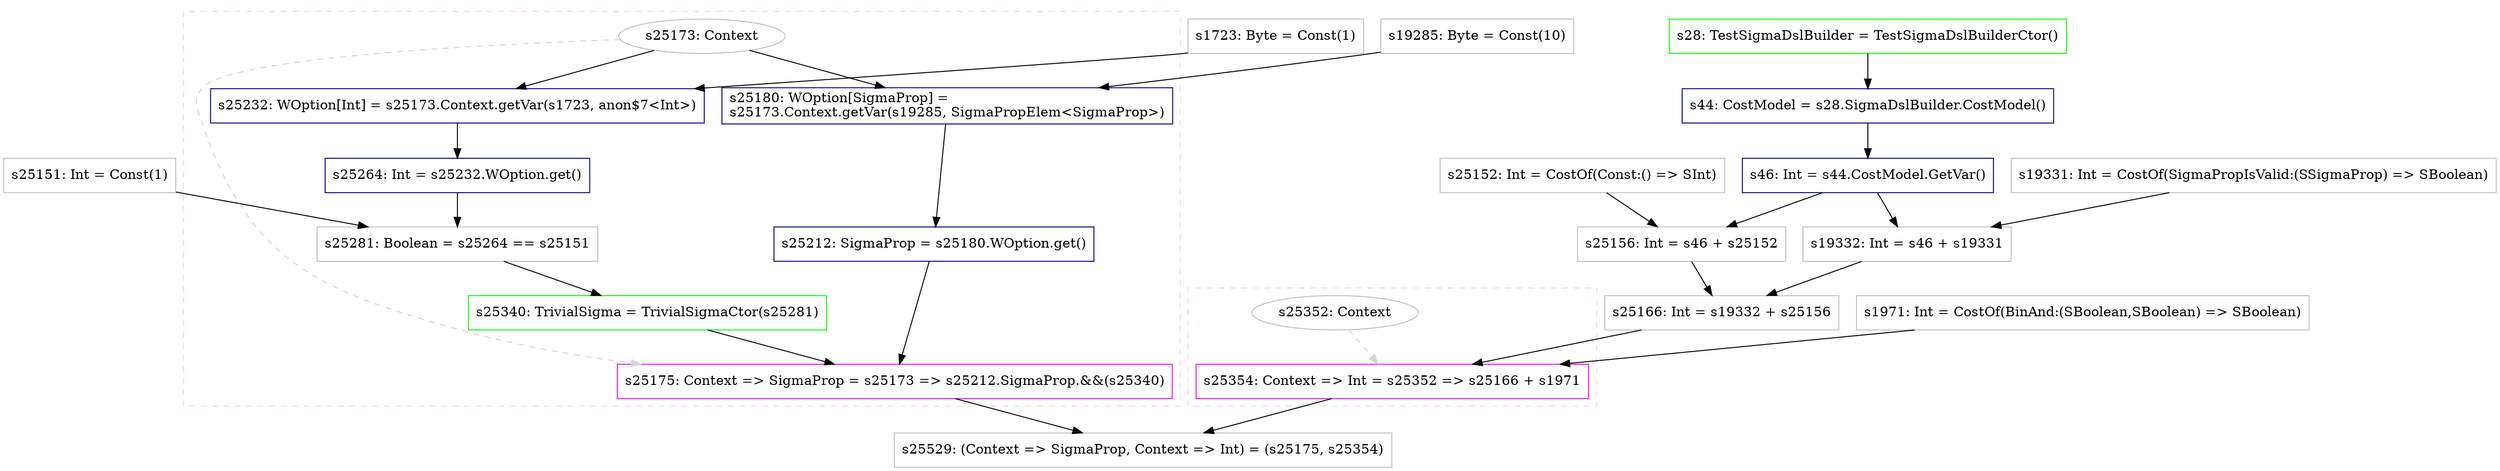 digraph "Prop5" {
concentrate=true
node [style=filled, fillcolor=orangered]

"s25151" [
label="s25151: Int = Const(1)"
shape=box, color=gray, tooltip="s25151:Int", style=filled, fillcolor=white
]
"s1723" [
label="s1723: Byte = Const(1)"
shape=box, color=gray, tooltip="s1723:Byte", style=filled, fillcolor=white
]
"s19285" [
label="s19285: Byte = Const(10)"
shape=box, color=gray, tooltip="s19285:Byte", style=filled, fillcolor=white
]
subgraph cluster_s25175 {
style=dashed; color="#FFCCFF"
"s25173" [
label="s25173: Context"
shape=oval, color=gray, tooltip="s25173:Context", style=filled, fillcolor=white
]
"s25175" [
label="s25175: Context => SigmaProp = s25173 => s25212.SigmaProp.&&(s25340)"
shape=box, color=magenta, tooltip="s25175:Context => SigmaProp", style=filled, fillcolor=white
]
{rank=source; s25173}
"s25180" [
label="s25180: WOption[SigmaProp] =\ls25173.Context.getVar(s19285, SigmaPropElem<SigmaProp>)\l"
shape=box, color=darkblue, tooltip="s25180:WOption[SigmaProp]", style=filled, fillcolor=white
]
"s25212" [
label="s25212: SigmaProp = s25180.WOption.get()"
shape=box, color=darkblue, tooltip="s25212:SigmaProp", style=filled, fillcolor=white
]
"s25232" [
label="s25232: WOption[Int] = s25173.Context.getVar(s1723, anon$7<Int>)"
shape=box, color=darkblue, tooltip="s25232:WOption[Int]", style=filled, fillcolor=white
]
"s25264" [
label="s25264: Int = s25232.WOption.get()"
shape=box, color=darkblue, tooltip="s25264:Int", style=filled, fillcolor=white
]
"s25281" [
label="s25281: Boolean = s25264 == s25151"
shape=box, color=gray, tooltip="s25281:Boolean", style=filled, fillcolor=white
]
"s25340" [
label="s25340: TrivialSigma = TrivialSigmaCtor(s25281)"
shape=box, color=green, tooltip="s25340:TrivialSigma", style=filled, fillcolor=white
]
{rank=sink; s25175}
}
"s28" [
label="s28: TestSigmaDslBuilder = TestSigmaDslBuilderCtor()"
shape=box, color=green, tooltip="s28:TestSigmaDslBuilder", style=filled, fillcolor=white
]
"s44" [
label="s44: CostModel = s28.SigmaDslBuilder.CostModel()"
shape=box, color=darkblue, tooltip="s44:CostModel", style=filled, fillcolor=white
]
"s46" [
label="s46: Int = s44.CostModel.GetVar()"
shape=box, color=darkblue, tooltip="s46:Int", style=filled, fillcolor=white
]
"s19331" [
label="s19331: Int = CostOf(SigmaPropIsValid:(SSigmaProp) => SBoolean)"
shape=box, color=gray, tooltip="s19331:Int", style=filled, fillcolor=white
]
"s19332" [
label="s19332: Int = s46 + s19331"
shape=box, color=gray, tooltip="s19332:Int", style=filled, fillcolor=white
]
"s25152" [
label="s25152: Int = CostOf(Const:() => SInt)"
shape=box, color=gray, tooltip="s25152:Int", style=filled, fillcolor=white
]
"s25156" [
label="s25156: Int = s46 + s25152"
shape=box, color=gray, tooltip="s25156:Int", style=filled, fillcolor=white
]
"s25166" [
label="s25166: Int = s19332 + s25156"
shape=box, color=gray, tooltip="s25166:Int", style=filled, fillcolor=white
]
"s1971" [
label="s1971: Int = CostOf(BinAnd:(SBoolean,SBoolean) => SBoolean)"
shape=box, color=gray, tooltip="s1971:Int", style=filled, fillcolor=white
]
subgraph cluster_s25354 {
style=dashed; color="#FFCCFF"
"s25352" [
label="s25352: Context"
shape=oval, color=gray, tooltip="s25352:Context", style=filled, fillcolor=white
]
"s25354" [
label="s25354: Context => Int = s25352 => s25166 + s1971"
shape=box, color=magenta, tooltip="s25354:Context => Int", style=filled, fillcolor=white
]
{rank=source; s25352}
{rank=sink; s25354}
}
"s25529" [
label="s25529: (Context => SigmaProp, Context => Int) = (s25175, s25354)"
shape=box, color=gray, tooltip="s25529:(Context => SigmaProp, Context => Int)", style=filled, fillcolor=white
]
"s44" -> "s46" [style=solid]
"s46" -> "s25156" [style=solid]
"s25152" -> "s25156" [style=solid]
"s25180" -> "s25212" [style=solid]
"s25232" -> "s25264" [style=solid]
"s25173" -> "s25232" [style=solid]
"s1723" -> "s25232" [style=solid]
"s25264" -> "s25281" [style=solid]
"s25151" -> "s25281" [style=solid]
"s25173" -> "s25175" [style=dashed, color=lightgray, weight=0]
"s25212" -> "s25175" [style=solid]
"s25340" -> "s25175" [style=solid]
"s46" -> "s19332" [style=solid]
"s19331" -> "s19332" [style=solid]
"s25281" -> "s25340" [style=solid]
"s28" -> "s44" [style=solid]
"s25175" -> "s25529" [style=solid]
"s25354" -> "s25529" [style=solid]
"s25173" -> "s25180" [style=solid]
"s19285" -> "s25180" [style=solid]
"s19332" -> "s25166" [style=solid]
"s25156" -> "s25166" [style=solid]
"s25352" -> "s25354" [style=dashed, color=lightgray, weight=0]
"s25166" -> "s25354" [style=solid]
"s1971" -> "s25354" [style=solid]
}
